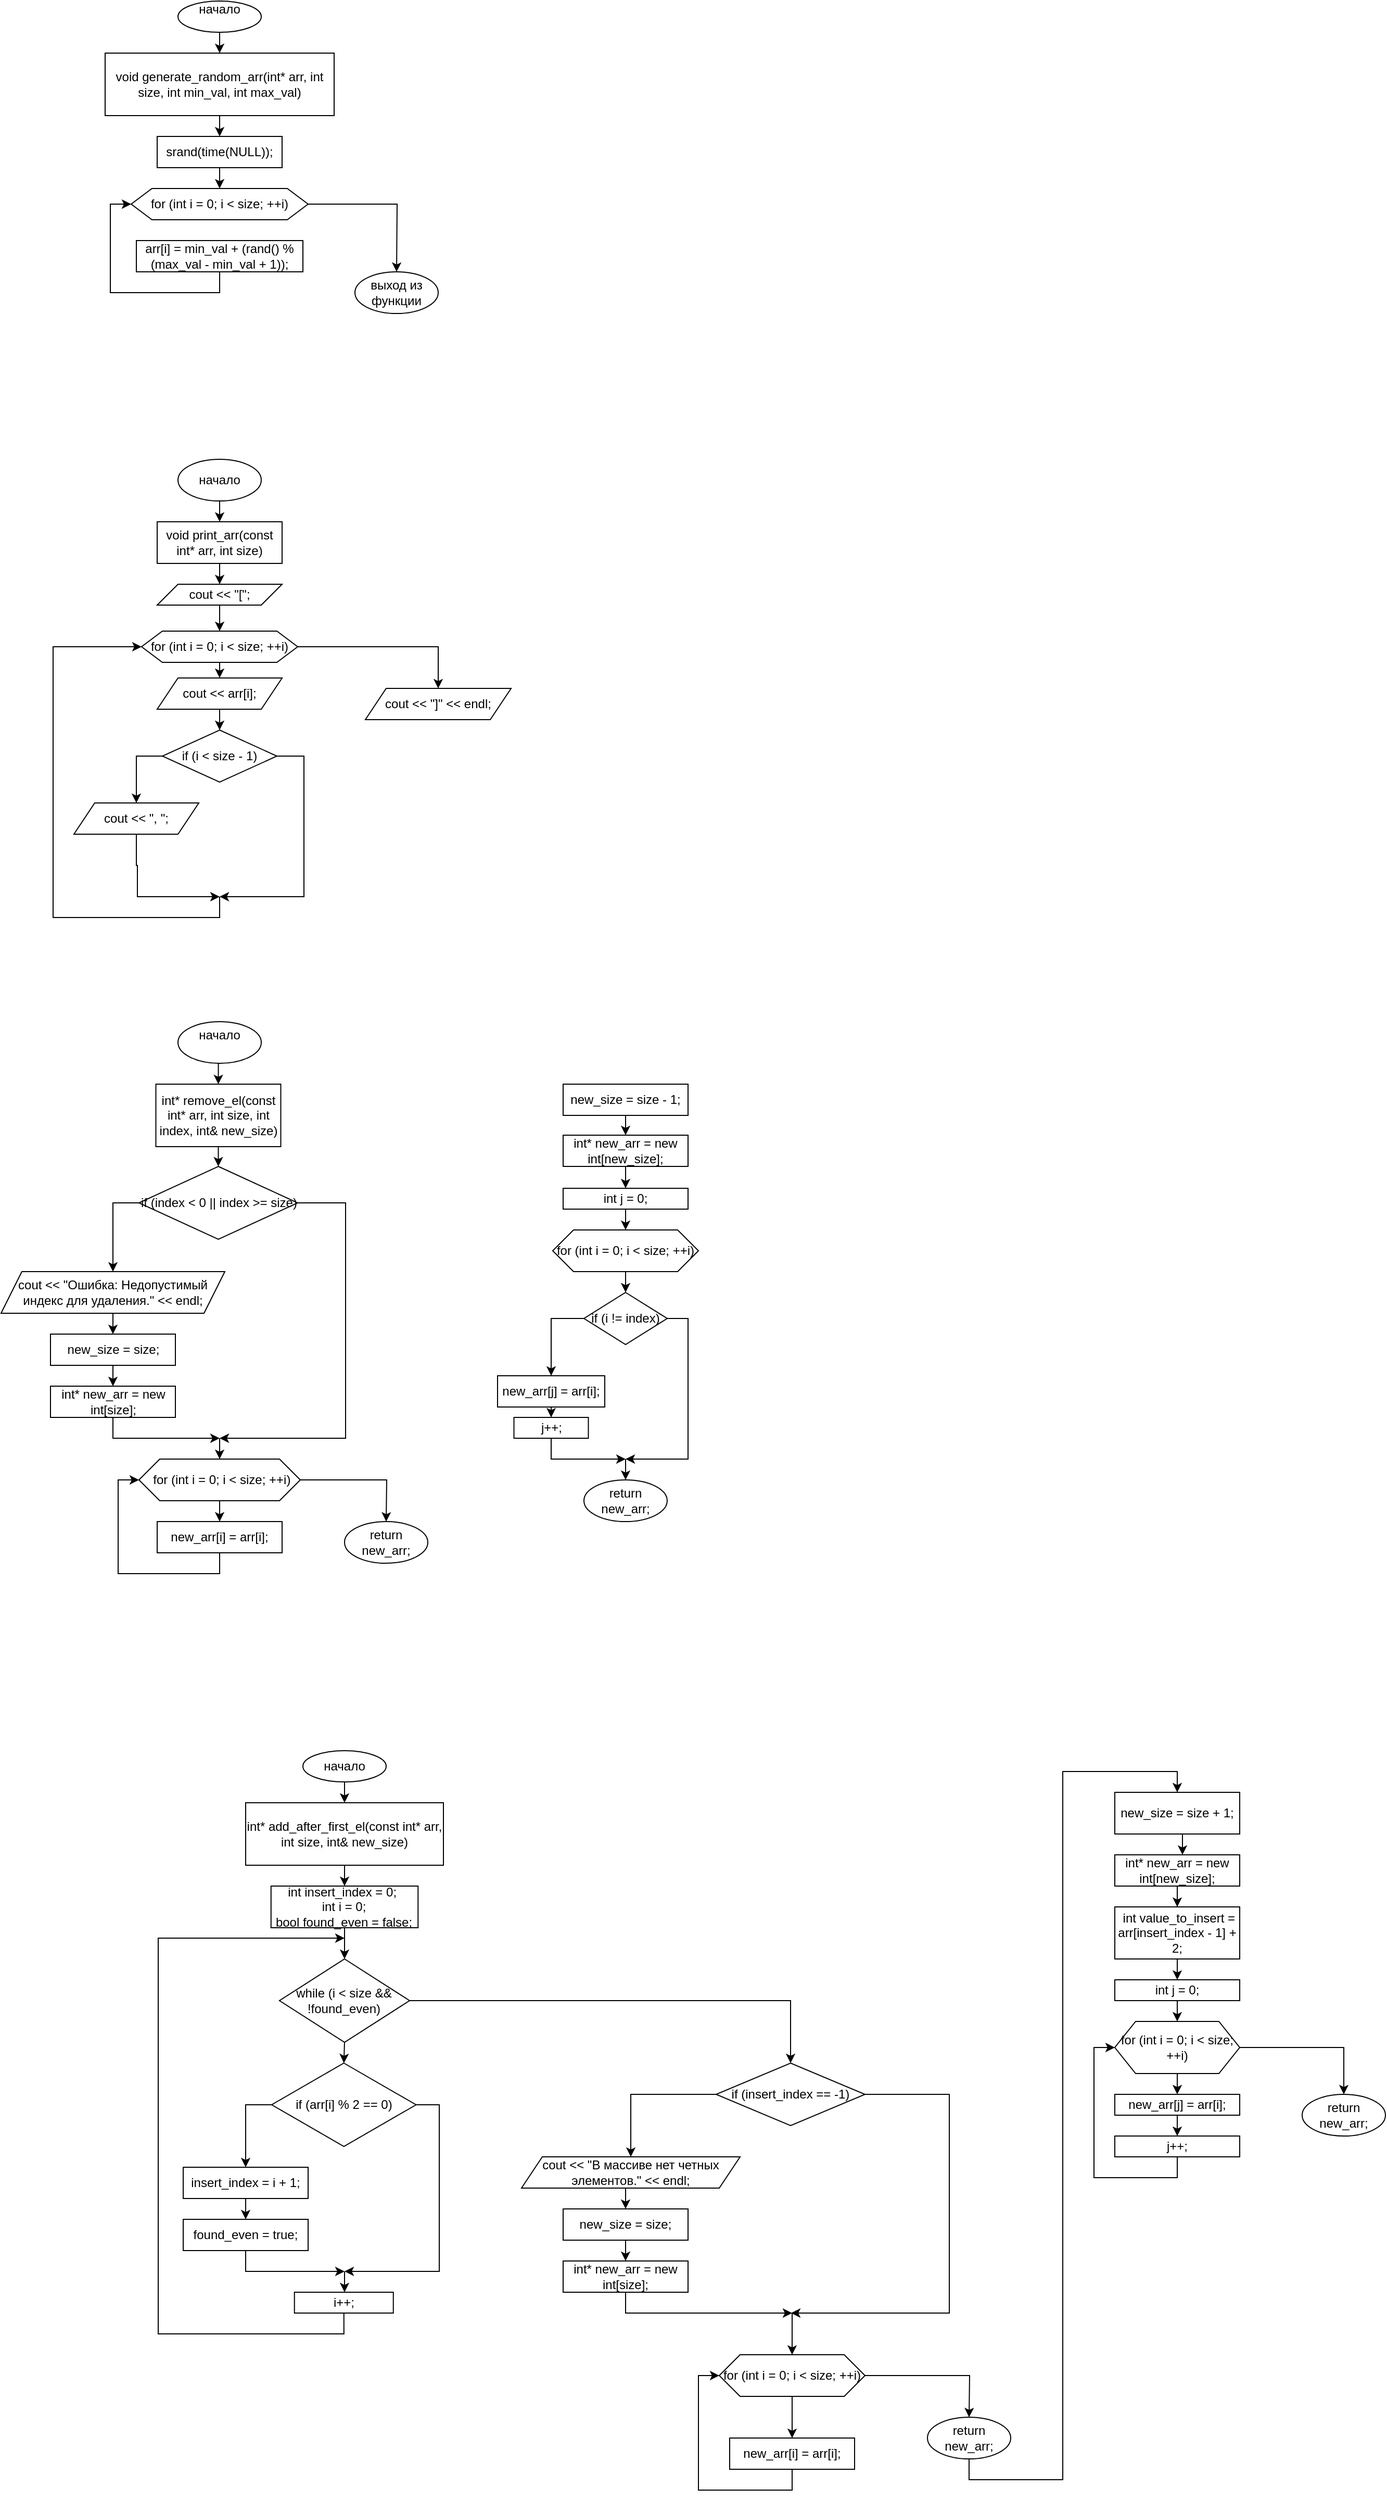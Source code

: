 <mxfile version="25.0.2">
  <diagram name="Страница — 1" id="R1hhNwKw_SvZyUUrd6te">
    <mxGraphModel dx="1235" dy="2022" grid="1" gridSize="10" guides="1" tooltips="1" connect="1" arrows="1" fold="1" page="1" pageScale="1" pageWidth="827" pageHeight="1169" math="0" shadow="0">
      <root>
        <mxCell id="0" />
        <mxCell id="1" parent="0" />
        <mxCell id="g8U9vXPRJv-WnvcRvG-M-8" style="edgeStyle=orthogonalEdgeStyle;rounded=0;orthogonalLoop=1;jettySize=auto;html=1;exitX=0.5;exitY=1;exitDx=0;exitDy=0;entryX=0.5;entryY=0;entryDx=0;entryDy=0;" edge="1" parent="1" source="g8U9vXPRJv-WnvcRvG-M-1" target="g8U9vXPRJv-WnvcRvG-M-2">
          <mxGeometry relative="1" as="geometry" />
        </mxCell>
        <mxCell id="g8U9vXPRJv-WnvcRvG-M-1" value="void generate_random_arr(int* arr, int size, int min_val, int max_val)" style="whiteSpace=wrap;html=1;" vertex="1" parent="1">
          <mxGeometry x="330" y="30" width="220" height="60" as="geometry" />
        </mxCell>
        <mxCell id="g8U9vXPRJv-WnvcRvG-M-7" style="edgeStyle=orthogonalEdgeStyle;rounded=0;orthogonalLoop=1;jettySize=auto;html=1;exitX=0.5;exitY=1;exitDx=0;exitDy=0;entryX=0.5;entryY=0;entryDx=0;entryDy=0;" edge="1" parent="1" source="g8U9vXPRJv-WnvcRvG-M-2" target="g8U9vXPRJv-WnvcRvG-M-3">
          <mxGeometry relative="1" as="geometry" />
        </mxCell>
        <mxCell id="g8U9vXPRJv-WnvcRvG-M-2" value="srand(time(NULL));" style="whiteSpace=wrap;html=1;" vertex="1" parent="1">
          <mxGeometry x="380" y="110" width="120" height="30" as="geometry" />
        </mxCell>
        <mxCell id="g8U9vXPRJv-WnvcRvG-M-9" style="edgeStyle=orthogonalEdgeStyle;rounded=0;orthogonalLoop=1;jettySize=auto;html=1;exitX=1;exitY=0.5;exitDx=0;exitDy=0;" edge="1" parent="1" source="g8U9vXPRJv-WnvcRvG-M-3">
          <mxGeometry relative="1" as="geometry">
            <mxPoint x="610" y="240" as="targetPoint" />
          </mxGeometry>
        </mxCell>
        <mxCell id="g8U9vXPRJv-WnvcRvG-M-3" value="for (int i = 0; i &amp;lt; size; ++i)" style="shape=hexagon;perimeter=hexagonPerimeter2;whiteSpace=wrap;html=1;fixedSize=1;" vertex="1" parent="1">
          <mxGeometry x="355" y="160" width="170" height="30" as="geometry" />
        </mxCell>
        <mxCell id="g8U9vXPRJv-WnvcRvG-M-6" style="edgeStyle=orthogonalEdgeStyle;rounded=0;orthogonalLoop=1;jettySize=auto;html=1;exitX=0.5;exitY=1;exitDx=0;exitDy=0;entryX=0;entryY=0.5;entryDx=0;entryDy=0;" edge="1" parent="1" source="g8U9vXPRJv-WnvcRvG-M-5" target="g8U9vXPRJv-WnvcRvG-M-3">
          <mxGeometry relative="1" as="geometry" />
        </mxCell>
        <mxCell id="g8U9vXPRJv-WnvcRvG-M-5" value="arr[i] = min_val + (rand() % (max_val - min_val + 1));" style="whiteSpace=wrap;html=1;" vertex="1" parent="1">
          <mxGeometry x="360" y="210" width="160" height="30" as="geometry" />
        </mxCell>
        <mxCell id="g8U9vXPRJv-WnvcRvG-M-10" value="выход из функции" style="ellipse;whiteSpace=wrap;html=1;" vertex="1" parent="1">
          <mxGeometry x="570" y="240" width="80" height="40" as="geometry" />
        </mxCell>
        <mxCell id="g8U9vXPRJv-WnvcRvG-M-12" style="edgeStyle=orthogonalEdgeStyle;rounded=0;orthogonalLoop=1;jettySize=auto;html=1;exitX=0.5;exitY=1;exitDx=0;exitDy=0;entryX=0.5;entryY=0;entryDx=0;entryDy=0;" edge="1" parent="1" source="g8U9vXPRJv-WnvcRvG-M-11" target="g8U9vXPRJv-WnvcRvG-M-1">
          <mxGeometry relative="1" as="geometry" />
        </mxCell>
        <mxCell id="g8U9vXPRJv-WnvcRvG-M-11" value="начало&lt;div&gt;&lt;br&gt;&lt;/div&gt;" style="ellipse;whiteSpace=wrap;html=1;" vertex="1" parent="1">
          <mxGeometry x="400" y="-20" width="80" height="30" as="geometry" />
        </mxCell>
        <mxCell id="g8U9vXPRJv-WnvcRvG-M-28" style="edgeStyle=orthogonalEdgeStyle;rounded=0;orthogonalLoop=1;jettySize=auto;html=1;exitX=0.5;exitY=1;exitDx=0;exitDy=0;entryX=0.5;entryY=0;entryDx=0;entryDy=0;" edge="1" parent="1" source="g8U9vXPRJv-WnvcRvG-M-13" target="g8U9vXPRJv-WnvcRvG-M-14">
          <mxGeometry relative="1" as="geometry" />
        </mxCell>
        <mxCell id="g8U9vXPRJv-WnvcRvG-M-13" value="начало" style="ellipse;whiteSpace=wrap;html=1;" vertex="1" parent="1">
          <mxGeometry x="400" y="420" width="80" height="40" as="geometry" />
        </mxCell>
        <mxCell id="g8U9vXPRJv-WnvcRvG-M-27" style="edgeStyle=orthogonalEdgeStyle;rounded=0;orthogonalLoop=1;jettySize=auto;html=1;exitX=0.5;exitY=1;exitDx=0;exitDy=0;entryX=0.5;entryY=0;entryDx=0;entryDy=0;" edge="1" parent="1" source="g8U9vXPRJv-WnvcRvG-M-14" target="g8U9vXPRJv-WnvcRvG-M-15">
          <mxGeometry relative="1" as="geometry" />
        </mxCell>
        <mxCell id="g8U9vXPRJv-WnvcRvG-M-14" value="void print_arr(const int* arr, int size)" style="whiteSpace=wrap;html=1;" vertex="1" parent="1">
          <mxGeometry x="380" y="480" width="120" height="40" as="geometry" />
        </mxCell>
        <mxCell id="g8U9vXPRJv-WnvcRvG-M-26" style="edgeStyle=orthogonalEdgeStyle;rounded=0;orthogonalLoop=1;jettySize=auto;html=1;exitX=0.5;exitY=1;exitDx=0;exitDy=0;entryX=0.5;entryY=0;entryDx=0;entryDy=0;" edge="1" parent="1" source="g8U9vXPRJv-WnvcRvG-M-15" target="g8U9vXPRJv-WnvcRvG-M-16">
          <mxGeometry relative="1" as="geometry" />
        </mxCell>
        <mxCell id="g8U9vXPRJv-WnvcRvG-M-15" value="cout &amp;lt;&amp;lt; &quot;[&quot;;" style="shape=parallelogram;perimeter=parallelogramPerimeter;whiteSpace=wrap;html=1;fixedSize=1;" vertex="1" parent="1">
          <mxGeometry x="380" y="540" width="120" height="20" as="geometry" />
        </mxCell>
        <mxCell id="g8U9vXPRJv-WnvcRvG-M-24" style="edgeStyle=orthogonalEdgeStyle;rounded=0;orthogonalLoop=1;jettySize=auto;html=1;exitX=0.5;exitY=1;exitDx=0;exitDy=0;entryX=0.5;entryY=0;entryDx=0;entryDy=0;" edge="1" parent="1" source="g8U9vXPRJv-WnvcRvG-M-16" target="g8U9vXPRJv-WnvcRvG-M-17">
          <mxGeometry relative="1" as="geometry" />
        </mxCell>
        <mxCell id="g8U9vXPRJv-WnvcRvG-M-30" style="edgeStyle=orthogonalEdgeStyle;rounded=0;orthogonalLoop=1;jettySize=auto;html=1;exitX=1;exitY=0.5;exitDx=0;exitDy=0;entryX=0.5;entryY=0;entryDx=0;entryDy=0;" edge="1" parent="1" source="g8U9vXPRJv-WnvcRvG-M-16" target="g8U9vXPRJv-WnvcRvG-M-29">
          <mxGeometry relative="1" as="geometry" />
        </mxCell>
        <mxCell id="g8U9vXPRJv-WnvcRvG-M-16" value="for (int i = 0; i &amp;lt; size; ++i)" style="shape=hexagon;perimeter=hexagonPerimeter2;whiteSpace=wrap;html=1;fixedSize=1;" vertex="1" parent="1">
          <mxGeometry x="365" y="585" width="150" height="30" as="geometry" />
        </mxCell>
        <mxCell id="g8U9vXPRJv-WnvcRvG-M-23" style="edgeStyle=orthogonalEdgeStyle;rounded=0;orthogonalLoop=1;jettySize=auto;html=1;exitX=0.5;exitY=1;exitDx=0;exitDy=0;entryX=0.5;entryY=0;entryDx=0;entryDy=0;" edge="1" parent="1" source="g8U9vXPRJv-WnvcRvG-M-17" target="g8U9vXPRJv-WnvcRvG-M-18">
          <mxGeometry relative="1" as="geometry" />
        </mxCell>
        <mxCell id="g8U9vXPRJv-WnvcRvG-M-17" value="cout &amp;lt;&amp;lt; arr[i];" style="shape=parallelogram;perimeter=parallelogramPerimeter;whiteSpace=wrap;html=1;fixedSize=1;" vertex="1" parent="1">
          <mxGeometry x="380" y="630" width="120" height="30" as="geometry" />
        </mxCell>
        <mxCell id="g8U9vXPRJv-WnvcRvG-M-20" style="edgeStyle=orthogonalEdgeStyle;rounded=0;orthogonalLoop=1;jettySize=auto;html=1;exitX=0;exitY=0.5;exitDx=0;exitDy=0;entryX=0.5;entryY=0;entryDx=0;entryDy=0;" edge="1" parent="1" source="g8U9vXPRJv-WnvcRvG-M-18" target="g8U9vXPRJv-WnvcRvG-M-19">
          <mxGeometry relative="1" as="geometry" />
        </mxCell>
        <mxCell id="g8U9vXPRJv-WnvcRvG-M-21" style="edgeStyle=orthogonalEdgeStyle;rounded=0;orthogonalLoop=1;jettySize=auto;html=1;exitX=1;exitY=0.5;exitDx=0;exitDy=0;" edge="1" parent="1" source="g8U9vXPRJv-WnvcRvG-M-18">
          <mxGeometry relative="1" as="geometry">
            <mxPoint x="440" y="840" as="targetPoint" />
            <Array as="points">
              <mxPoint x="521" y="705" />
              <mxPoint x="521" y="840" />
            </Array>
          </mxGeometry>
        </mxCell>
        <mxCell id="g8U9vXPRJv-WnvcRvG-M-18" value="if (i &amp;lt; size - 1)" style="rhombus;whiteSpace=wrap;html=1;" vertex="1" parent="1">
          <mxGeometry x="385" y="680" width="110" height="50" as="geometry" />
        </mxCell>
        <mxCell id="g8U9vXPRJv-WnvcRvG-M-22" style="edgeStyle=orthogonalEdgeStyle;rounded=0;orthogonalLoop=1;jettySize=auto;html=1;exitX=0.5;exitY=1;exitDx=0;exitDy=0;" edge="1" parent="1" source="g8U9vXPRJv-WnvcRvG-M-19">
          <mxGeometry relative="1" as="geometry">
            <mxPoint x="440" y="840" as="targetPoint" />
            <Array as="points">
              <mxPoint x="360" y="810" />
              <mxPoint x="361" y="810" />
              <mxPoint x="361" y="840" />
            </Array>
          </mxGeometry>
        </mxCell>
        <mxCell id="g8U9vXPRJv-WnvcRvG-M-19" value="cout &amp;lt;&amp;lt; &quot;, &quot;;" style="shape=parallelogram;perimeter=parallelogramPerimeter;whiteSpace=wrap;html=1;fixedSize=1;" vertex="1" parent="1">
          <mxGeometry x="300" y="750" width="120" height="30" as="geometry" />
        </mxCell>
        <mxCell id="g8U9vXPRJv-WnvcRvG-M-25" value="" style="endArrow=classic;html=1;rounded=0;entryX=0;entryY=0.5;entryDx=0;entryDy=0;" edge="1" parent="1" target="g8U9vXPRJv-WnvcRvG-M-16">
          <mxGeometry width="50" height="50" relative="1" as="geometry">
            <mxPoint x="440" y="840" as="sourcePoint" />
            <mxPoint x="480" y="670" as="targetPoint" />
            <Array as="points">
              <mxPoint x="440" y="860" />
              <mxPoint x="280" y="860" />
              <mxPoint x="280" y="600" />
            </Array>
          </mxGeometry>
        </mxCell>
        <mxCell id="g8U9vXPRJv-WnvcRvG-M-29" value="cout &amp;lt;&amp;lt; &quot;]&quot; &amp;lt;&amp;lt; endl;" style="shape=parallelogram;perimeter=parallelogramPerimeter;whiteSpace=wrap;html=1;fixedSize=1;" vertex="1" parent="1">
          <mxGeometry x="580" y="640" width="140" height="30" as="geometry" />
        </mxCell>
        <mxCell id="g8U9vXPRJv-WnvcRvG-M-35" style="edgeStyle=orthogonalEdgeStyle;rounded=0;orthogonalLoop=1;jettySize=auto;html=1;exitX=0.5;exitY=1;exitDx=0;exitDy=0;entryX=0.5;entryY=0;entryDx=0;entryDy=0;" edge="1" parent="1" source="g8U9vXPRJv-WnvcRvG-M-31" target="g8U9vXPRJv-WnvcRvG-M-34">
          <mxGeometry relative="1" as="geometry" />
        </mxCell>
        <mxCell id="g8U9vXPRJv-WnvcRvG-M-31" value="начало&lt;div&gt;&lt;br&gt;&lt;/div&gt;" style="ellipse;whiteSpace=wrap;html=1;" vertex="1" parent="1">
          <mxGeometry x="400" y="960" width="80" height="40" as="geometry" />
        </mxCell>
        <mxCell id="g8U9vXPRJv-WnvcRvG-M-41" style="edgeStyle=orthogonalEdgeStyle;rounded=0;orthogonalLoop=1;jettySize=auto;html=1;exitX=0;exitY=0.5;exitDx=0;exitDy=0;entryX=0.5;entryY=0;entryDx=0;entryDy=0;" edge="1" parent="1" source="g8U9vXPRJv-WnvcRvG-M-32" target="g8U9vXPRJv-WnvcRvG-M-38">
          <mxGeometry relative="1" as="geometry" />
        </mxCell>
        <mxCell id="g8U9vXPRJv-WnvcRvG-M-44" style="edgeStyle=orthogonalEdgeStyle;rounded=0;orthogonalLoop=1;jettySize=auto;html=1;exitX=1;exitY=0.5;exitDx=0;exitDy=0;" edge="1" parent="1" source="g8U9vXPRJv-WnvcRvG-M-32">
          <mxGeometry relative="1" as="geometry">
            <mxPoint x="440" y="1360" as="targetPoint" />
            <Array as="points">
              <mxPoint x="561" y="1134" />
              <mxPoint x="561" y="1360" />
            </Array>
          </mxGeometry>
        </mxCell>
        <mxCell id="g8U9vXPRJv-WnvcRvG-M-32" value="if (index &amp;lt; 0 || index &amp;gt;= size)" style="rhombus;whiteSpace=wrap;html=1;" vertex="1" parent="1">
          <mxGeometry x="362.5" y="1099" width="152.5" height="70" as="geometry" />
        </mxCell>
        <mxCell id="g8U9vXPRJv-WnvcRvG-M-36" style="edgeStyle=orthogonalEdgeStyle;rounded=0;orthogonalLoop=1;jettySize=auto;html=1;exitX=0.5;exitY=1;exitDx=0;exitDy=0;entryX=0.5;entryY=0;entryDx=0;entryDy=0;" edge="1" parent="1" source="g8U9vXPRJv-WnvcRvG-M-34" target="g8U9vXPRJv-WnvcRvG-M-32">
          <mxGeometry relative="1" as="geometry" />
        </mxCell>
        <mxCell id="g8U9vXPRJv-WnvcRvG-M-34" value="int* remove_el(const int* arr, int size, int index, int&amp;amp; new_size)" style="whiteSpace=wrap;html=1;" vertex="1" parent="1">
          <mxGeometry x="378.75" y="1020" width="120" height="60" as="geometry" />
        </mxCell>
        <mxCell id="g8U9vXPRJv-WnvcRvG-M-42" style="edgeStyle=orthogonalEdgeStyle;rounded=0;orthogonalLoop=1;jettySize=auto;html=1;exitX=0.5;exitY=1;exitDx=0;exitDy=0;entryX=0.5;entryY=0;entryDx=0;entryDy=0;" edge="1" parent="1" source="g8U9vXPRJv-WnvcRvG-M-38" target="g8U9vXPRJv-WnvcRvG-M-39">
          <mxGeometry relative="1" as="geometry" />
        </mxCell>
        <mxCell id="g8U9vXPRJv-WnvcRvG-M-38" value="cout &amp;lt;&amp;lt; &quot;Ошибка: Недопустимый индекс для удаления.&quot; &amp;lt;&amp;lt; endl;" style="shape=parallelogram;perimeter=parallelogramPerimeter;whiteSpace=wrap;html=1;fixedSize=1;" vertex="1" parent="1">
          <mxGeometry x="230" y="1200" width="215" height="40" as="geometry" />
        </mxCell>
        <mxCell id="g8U9vXPRJv-WnvcRvG-M-43" style="edgeStyle=orthogonalEdgeStyle;rounded=0;orthogonalLoop=1;jettySize=auto;html=1;exitX=0.5;exitY=1;exitDx=0;exitDy=0;entryX=0.5;entryY=0;entryDx=0;entryDy=0;" edge="1" parent="1" source="g8U9vXPRJv-WnvcRvG-M-39" target="g8U9vXPRJv-WnvcRvG-M-40">
          <mxGeometry relative="1" as="geometry" />
        </mxCell>
        <mxCell id="g8U9vXPRJv-WnvcRvG-M-39" value="new_size = size;" style="whiteSpace=wrap;html=1;" vertex="1" parent="1">
          <mxGeometry x="277.5" y="1260" width="120" height="30" as="geometry" />
        </mxCell>
        <mxCell id="g8U9vXPRJv-WnvcRvG-M-45" style="edgeStyle=orthogonalEdgeStyle;rounded=0;orthogonalLoop=1;jettySize=auto;html=1;exitX=0.5;exitY=1;exitDx=0;exitDy=0;" edge="1" parent="1" source="g8U9vXPRJv-WnvcRvG-M-40">
          <mxGeometry relative="1" as="geometry">
            <mxPoint x="440" y="1360" as="targetPoint" />
            <Array as="points">
              <mxPoint x="338" y="1360" />
            </Array>
          </mxGeometry>
        </mxCell>
        <mxCell id="g8U9vXPRJv-WnvcRvG-M-40" value="int* new_arr = new int[size];" style="whiteSpace=wrap;html=1;" vertex="1" parent="1">
          <mxGeometry x="277.5" y="1310" width="120" height="30" as="geometry" />
        </mxCell>
        <mxCell id="g8U9vXPRJv-WnvcRvG-M-49" style="edgeStyle=orthogonalEdgeStyle;rounded=0;orthogonalLoop=1;jettySize=auto;html=1;exitX=0.5;exitY=1;exitDx=0;exitDy=0;entryX=0.5;entryY=0;entryDx=0;entryDy=0;" edge="1" parent="1" source="g8U9vXPRJv-WnvcRvG-M-46" target="g8U9vXPRJv-WnvcRvG-M-48">
          <mxGeometry relative="1" as="geometry" />
        </mxCell>
        <mxCell id="g8U9vXPRJv-WnvcRvG-M-51" style="edgeStyle=orthogonalEdgeStyle;rounded=0;orthogonalLoop=1;jettySize=auto;html=1;exitX=1;exitY=0.5;exitDx=0;exitDy=0;" edge="1" parent="1" source="g8U9vXPRJv-WnvcRvG-M-46">
          <mxGeometry relative="1" as="geometry">
            <mxPoint x="600" y="1440" as="targetPoint" />
          </mxGeometry>
        </mxCell>
        <mxCell id="g8U9vXPRJv-WnvcRvG-M-46" value="&amp;nbsp;for (int i = 0; i &amp;lt; size; ++i)" style="shape=hexagon;perimeter=hexagonPerimeter2;whiteSpace=wrap;html=1;fixedSize=1;" vertex="1" parent="1">
          <mxGeometry x="362.5" y="1380" width="155" height="40" as="geometry" />
        </mxCell>
        <mxCell id="g8U9vXPRJv-WnvcRvG-M-47" value="" style="endArrow=classic;html=1;rounded=0;entryX=0.5;entryY=0;entryDx=0;entryDy=0;" edge="1" parent="1" target="g8U9vXPRJv-WnvcRvG-M-46">
          <mxGeometry width="50" height="50" relative="1" as="geometry">
            <mxPoint x="440" y="1360" as="sourcePoint" />
            <mxPoint x="480" y="1330" as="targetPoint" />
          </mxGeometry>
        </mxCell>
        <mxCell id="g8U9vXPRJv-WnvcRvG-M-50" style="edgeStyle=orthogonalEdgeStyle;rounded=0;orthogonalLoop=1;jettySize=auto;html=1;exitX=0.5;exitY=1;exitDx=0;exitDy=0;entryX=0;entryY=0.5;entryDx=0;entryDy=0;" edge="1" parent="1" source="g8U9vXPRJv-WnvcRvG-M-48" target="g8U9vXPRJv-WnvcRvG-M-46">
          <mxGeometry relative="1" as="geometry" />
        </mxCell>
        <mxCell id="g8U9vXPRJv-WnvcRvG-M-48" value="new_arr[i] = arr[i];" style="whiteSpace=wrap;html=1;" vertex="1" parent="1">
          <mxGeometry x="380" y="1440" width="120" height="30" as="geometry" />
        </mxCell>
        <mxCell id="g8U9vXPRJv-WnvcRvG-M-53" value="return new_arr;" style="ellipse;whiteSpace=wrap;html=1;" vertex="1" parent="1">
          <mxGeometry x="560" y="1440" width="80" height="40" as="geometry" />
        </mxCell>
        <mxCell id="g8U9vXPRJv-WnvcRvG-M-56" style="edgeStyle=orthogonalEdgeStyle;rounded=0;orthogonalLoop=1;jettySize=auto;html=1;exitX=0.5;exitY=1;exitDx=0;exitDy=0;entryX=0.5;entryY=0;entryDx=0;entryDy=0;" edge="1" parent="1" source="g8U9vXPRJv-WnvcRvG-M-54" target="g8U9vXPRJv-WnvcRvG-M-55">
          <mxGeometry relative="1" as="geometry" />
        </mxCell>
        <mxCell id="g8U9vXPRJv-WnvcRvG-M-54" value="new_size = size - 1;" style="whiteSpace=wrap;html=1;" vertex="1" parent="1">
          <mxGeometry x="770" y="1020" width="120" height="30" as="geometry" />
        </mxCell>
        <mxCell id="g8U9vXPRJv-WnvcRvG-M-59" style="edgeStyle=orthogonalEdgeStyle;rounded=0;orthogonalLoop=1;jettySize=auto;html=1;exitX=0.5;exitY=1;exitDx=0;exitDy=0;entryX=0.5;entryY=0;entryDx=0;entryDy=0;" edge="1" parent="1" source="g8U9vXPRJv-WnvcRvG-M-55" target="g8U9vXPRJv-WnvcRvG-M-57">
          <mxGeometry relative="1" as="geometry" />
        </mxCell>
        <mxCell id="g8U9vXPRJv-WnvcRvG-M-55" value="int* new_arr = new int[new_size];" style="whiteSpace=wrap;html=1;" vertex="1" parent="1">
          <mxGeometry x="770" y="1069" width="120" height="30" as="geometry" />
        </mxCell>
        <mxCell id="g8U9vXPRJv-WnvcRvG-M-60" style="edgeStyle=orthogonalEdgeStyle;rounded=0;orthogonalLoop=1;jettySize=auto;html=1;exitX=0.5;exitY=1;exitDx=0;exitDy=0;entryX=0.5;entryY=0;entryDx=0;entryDy=0;" edge="1" parent="1" source="g8U9vXPRJv-WnvcRvG-M-57" target="g8U9vXPRJv-WnvcRvG-M-58">
          <mxGeometry relative="1" as="geometry" />
        </mxCell>
        <mxCell id="g8U9vXPRJv-WnvcRvG-M-57" value="int j = 0;" style="whiteSpace=wrap;html=1;" vertex="1" parent="1">
          <mxGeometry x="770" y="1120" width="120" height="20" as="geometry" />
        </mxCell>
        <mxCell id="g8U9vXPRJv-WnvcRvG-M-62" style="edgeStyle=orthogonalEdgeStyle;rounded=0;orthogonalLoop=1;jettySize=auto;html=1;exitX=0.5;exitY=1;exitDx=0;exitDy=0;entryX=0.5;entryY=0;entryDx=0;entryDy=0;" edge="1" parent="1" source="g8U9vXPRJv-WnvcRvG-M-58" target="g8U9vXPRJv-WnvcRvG-M-61">
          <mxGeometry relative="1" as="geometry" />
        </mxCell>
        <mxCell id="g8U9vXPRJv-WnvcRvG-M-58" value="for (int i = 0; i &amp;lt; size; ++i)" style="shape=hexagon;perimeter=hexagonPerimeter2;whiteSpace=wrap;html=1;fixedSize=1;" vertex="1" parent="1">
          <mxGeometry x="760" y="1160" width="140" height="40" as="geometry" />
        </mxCell>
        <mxCell id="g8U9vXPRJv-WnvcRvG-M-64" style="edgeStyle=orthogonalEdgeStyle;rounded=0;orthogonalLoop=1;jettySize=auto;html=1;exitX=0;exitY=0.5;exitDx=0;exitDy=0;entryX=0.5;entryY=0;entryDx=0;entryDy=0;" edge="1" parent="1" source="g8U9vXPRJv-WnvcRvG-M-61" target="g8U9vXPRJv-WnvcRvG-M-63">
          <mxGeometry relative="1" as="geometry" />
        </mxCell>
        <mxCell id="g8U9vXPRJv-WnvcRvG-M-67" style="edgeStyle=orthogonalEdgeStyle;rounded=0;orthogonalLoop=1;jettySize=auto;html=1;exitX=1;exitY=0.5;exitDx=0;exitDy=0;" edge="1" parent="1" source="g8U9vXPRJv-WnvcRvG-M-61">
          <mxGeometry relative="1" as="geometry">
            <mxPoint x="830" y="1380" as="targetPoint" />
            <Array as="points">
              <mxPoint x="890" y="1245" />
              <mxPoint x="890" y="1380" />
            </Array>
          </mxGeometry>
        </mxCell>
        <mxCell id="g8U9vXPRJv-WnvcRvG-M-61" value="if (i != index)" style="rhombus;whiteSpace=wrap;html=1;" vertex="1" parent="1">
          <mxGeometry x="790" y="1220" width="80" height="50" as="geometry" />
        </mxCell>
        <mxCell id="g8U9vXPRJv-WnvcRvG-M-66" style="edgeStyle=orthogonalEdgeStyle;rounded=0;orthogonalLoop=1;jettySize=auto;html=1;exitX=0.5;exitY=1;exitDx=0;exitDy=0;entryX=0.5;entryY=0;entryDx=0;entryDy=0;" edge="1" parent="1" source="g8U9vXPRJv-WnvcRvG-M-63" target="g8U9vXPRJv-WnvcRvG-M-65">
          <mxGeometry relative="1" as="geometry" />
        </mxCell>
        <mxCell id="g8U9vXPRJv-WnvcRvG-M-63" value="new_arr[j] = arr[i];" style="whiteSpace=wrap;html=1;" vertex="1" parent="1">
          <mxGeometry x="707" y="1300" width="103" height="30" as="geometry" />
        </mxCell>
        <mxCell id="g8U9vXPRJv-WnvcRvG-M-68" style="edgeStyle=orthogonalEdgeStyle;rounded=0;orthogonalLoop=1;jettySize=auto;html=1;exitX=0.5;exitY=1;exitDx=0;exitDy=0;" edge="1" parent="1" source="g8U9vXPRJv-WnvcRvG-M-65">
          <mxGeometry relative="1" as="geometry">
            <mxPoint x="830" y="1380" as="targetPoint" />
            <Array as="points">
              <mxPoint x="759" y="1380" />
            </Array>
          </mxGeometry>
        </mxCell>
        <mxCell id="g8U9vXPRJv-WnvcRvG-M-65" value="j++;" style="whiteSpace=wrap;html=1;" vertex="1" parent="1">
          <mxGeometry x="722.75" y="1340" width="71.5" height="20" as="geometry" />
        </mxCell>
        <mxCell id="g8U9vXPRJv-WnvcRvG-M-69" value="return new_arr;" style="ellipse;whiteSpace=wrap;html=1;" vertex="1" parent="1">
          <mxGeometry x="790" y="1400" width="80" height="40" as="geometry" />
        </mxCell>
        <mxCell id="g8U9vXPRJv-WnvcRvG-M-70" value="" style="endArrow=classic;html=1;rounded=0;entryX=0.5;entryY=0;entryDx=0;entryDy=0;" edge="1" parent="1" target="g8U9vXPRJv-WnvcRvG-M-69">
          <mxGeometry width="50" height="50" relative="1" as="geometry">
            <mxPoint x="830" y="1380" as="sourcePoint" />
            <mxPoint x="610" y="1440" as="targetPoint" />
          </mxGeometry>
        </mxCell>
        <mxCell id="g8U9vXPRJv-WnvcRvG-M-73" style="edgeStyle=orthogonalEdgeStyle;rounded=0;orthogonalLoop=1;jettySize=auto;html=1;exitX=0.5;exitY=1;exitDx=0;exitDy=0;entryX=0.5;entryY=0;entryDx=0;entryDy=0;" edge="1" parent="1" source="g8U9vXPRJv-WnvcRvG-M-71" target="g8U9vXPRJv-WnvcRvG-M-72">
          <mxGeometry relative="1" as="geometry" />
        </mxCell>
        <mxCell id="g8U9vXPRJv-WnvcRvG-M-71" value="начало" style="ellipse;whiteSpace=wrap;html=1;" vertex="1" parent="1">
          <mxGeometry x="520" y="1660" width="80" height="30" as="geometry" />
        </mxCell>
        <mxCell id="g8U9vXPRJv-WnvcRvG-M-75" style="edgeStyle=orthogonalEdgeStyle;rounded=0;orthogonalLoop=1;jettySize=auto;html=1;exitX=0.5;exitY=1;exitDx=0;exitDy=0;entryX=0.5;entryY=0;entryDx=0;entryDy=0;" edge="1" parent="1" source="g8U9vXPRJv-WnvcRvG-M-72" target="g8U9vXPRJv-WnvcRvG-M-74">
          <mxGeometry relative="1" as="geometry" />
        </mxCell>
        <mxCell id="g8U9vXPRJv-WnvcRvG-M-72" value="int* add_after_first_el(const int* arr, int size, int&amp;amp; new_size)" style="whiteSpace=wrap;html=1;" vertex="1" parent="1">
          <mxGeometry x="465" y="1710" width="190" height="60" as="geometry" />
        </mxCell>
        <mxCell id="g8U9vXPRJv-WnvcRvG-M-82" style="edgeStyle=orthogonalEdgeStyle;rounded=0;orthogonalLoop=1;jettySize=auto;html=1;exitX=0.5;exitY=1;exitDx=0;exitDy=0;entryX=0.5;entryY=0;entryDx=0;entryDy=0;" edge="1" parent="1" source="g8U9vXPRJv-WnvcRvG-M-74" target="g8U9vXPRJv-WnvcRvG-M-76">
          <mxGeometry relative="1" as="geometry" />
        </mxCell>
        <mxCell id="g8U9vXPRJv-WnvcRvG-M-74" value="&lt;div&gt;int insert_index = 0;&amp;nbsp;&lt;/div&gt;&lt;div&gt;int i = 0;&lt;/div&gt;&lt;div&gt;bool found_even = false;&lt;/div&gt;" style="whiteSpace=wrap;html=1;" vertex="1" parent="1">
          <mxGeometry x="489.38" y="1790" width="141.25" height="40" as="geometry" />
        </mxCell>
        <mxCell id="g8U9vXPRJv-WnvcRvG-M-85" style="edgeStyle=orthogonalEdgeStyle;rounded=0;orthogonalLoop=1;jettySize=auto;html=1;exitX=0.5;exitY=1;exitDx=0;exitDy=0;entryX=0.5;entryY=0;entryDx=0;entryDy=0;" edge="1" parent="1" source="g8U9vXPRJv-WnvcRvG-M-76" target="g8U9vXPRJv-WnvcRvG-M-84">
          <mxGeometry relative="1" as="geometry" />
        </mxCell>
        <mxCell id="g8U9vXPRJv-WnvcRvG-M-99" style="edgeStyle=orthogonalEdgeStyle;rounded=0;orthogonalLoop=1;jettySize=auto;html=1;exitX=1;exitY=0.5;exitDx=0;exitDy=0;entryX=0.5;entryY=0;entryDx=0;entryDy=0;" edge="1" parent="1" source="g8U9vXPRJv-WnvcRvG-M-76" target="g8U9vXPRJv-WnvcRvG-M-98">
          <mxGeometry relative="1" as="geometry" />
        </mxCell>
        <mxCell id="g8U9vXPRJv-WnvcRvG-M-76" value="while (i &amp;lt; size &amp;amp;&amp;amp; !found_even)" style="rhombus;whiteSpace=wrap;html=1;" vertex="1" parent="1">
          <mxGeometry x="497.49" y="1860" width="125.01" height="80" as="geometry" />
        </mxCell>
        <mxCell id="g8U9vXPRJv-WnvcRvG-M-89" style="edgeStyle=orthogonalEdgeStyle;rounded=0;orthogonalLoop=1;jettySize=auto;html=1;exitX=0;exitY=0.5;exitDx=0;exitDy=0;entryX=0.5;entryY=0;entryDx=0;entryDy=0;" edge="1" parent="1" source="g8U9vXPRJv-WnvcRvG-M-84" target="g8U9vXPRJv-WnvcRvG-M-86">
          <mxGeometry relative="1" as="geometry" />
        </mxCell>
        <mxCell id="g8U9vXPRJv-WnvcRvG-M-92" style="edgeStyle=orthogonalEdgeStyle;rounded=0;orthogonalLoop=1;jettySize=auto;html=1;exitX=1;exitY=0.5;exitDx=0;exitDy=0;" edge="1" parent="1" source="g8U9vXPRJv-WnvcRvG-M-84">
          <mxGeometry relative="1" as="geometry">
            <mxPoint x="560" y="2160" as="targetPoint" />
            <Array as="points">
              <mxPoint x="651" y="2000" />
              <mxPoint x="651" y="2160" />
            </Array>
          </mxGeometry>
        </mxCell>
        <mxCell id="g8U9vXPRJv-WnvcRvG-M-84" value="if (arr[i] % 2 == 0)" style="rhombus;whiteSpace=wrap;html=1;" vertex="1" parent="1">
          <mxGeometry x="490" y="1960" width="138.74" height="80" as="geometry" />
        </mxCell>
        <mxCell id="g8U9vXPRJv-WnvcRvG-M-91" style="edgeStyle=orthogonalEdgeStyle;rounded=0;orthogonalLoop=1;jettySize=auto;html=1;exitX=0.5;exitY=1;exitDx=0;exitDy=0;entryX=0.5;entryY=0;entryDx=0;entryDy=0;" edge="1" parent="1" source="g8U9vXPRJv-WnvcRvG-M-86" target="g8U9vXPRJv-WnvcRvG-M-90">
          <mxGeometry relative="1" as="geometry" />
        </mxCell>
        <mxCell id="g8U9vXPRJv-WnvcRvG-M-86" value="insert_index = i + 1;" style="whiteSpace=wrap;html=1;" vertex="1" parent="1">
          <mxGeometry x="405" y="2060" width="120" height="30" as="geometry" />
        </mxCell>
        <mxCell id="g8U9vXPRJv-WnvcRvG-M-93" style="edgeStyle=orthogonalEdgeStyle;rounded=0;orthogonalLoop=1;jettySize=auto;html=1;exitX=0.5;exitY=1;exitDx=0;exitDy=0;" edge="1" parent="1" source="g8U9vXPRJv-WnvcRvG-M-90">
          <mxGeometry relative="1" as="geometry">
            <mxPoint x="560" y="2160" as="targetPoint" />
            <Array as="points">
              <mxPoint x="465" y="2160" />
            </Array>
          </mxGeometry>
        </mxCell>
        <mxCell id="g8U9vXPRJv-WnvcRvG-M-90" value="found_even = true;" style="whiteSpace=wrap;html=1;" vertex="1" parent="1">
          <mxGeometry x="405" y="2110" width="120" height="30" as="geometry" />
        </mxCell>
        <mxCell id="g8U9vXPRJv-WnvcRvG-M-94" value="" style="endArrow=classic;html=1;rounded=0;" edge="1" parent="1">
          <mxGeometry width="50" height="50" relative="1" as="geometry">
            <mxPoint x="560" y="2160" as="sourcePoint" />
            <mxPoint x="560" y="2180" as="targetPoint" />
          </mxGeometry>
        </mxCell>
        <mxCell id="g8U9vXPRJv-WnvcRvG-M-96" style="edgeStyle=orthogonalEdgeStyle;rounded=0;orthogonalLoop=1;jettySize=auto;html=1;exitX=0.5;exitY=1;exitDx=0;exitDy=0;" edge="1" parent="1" source="g8U9vXPRJv-WnvcRvG-M-95">
          <mxGeometry relative="1" as="geometry">
            <mxPoint x="560" y="1840" as="targetPoint" />
            <Array as="points">
              <mxPoint x="559" y="2220" />
              <mxPoint x="381" y="2220" />
              <mxPoint x="381" y="1840" />
            </Array>
          </mxGeometry>
        </mxCell>
        <mxCell id="g8U9vXPRJv-WnvcRvG-M-95" value="i++;" style="whiteSpace=wrap;html=1;" vertex="1" parent="1">
          <mxGeometry x="511.87" y="2180" width="95" height="20" as="geometry" />
        </mxCell>
        <mxCell id="g8U9vXPRJv-WnvcRvG-M-105" style="edgeStyle=orthogonalEdgeStyle;rounded=0;orthogonalLoop=1;jettySize=auto;html=1;exitX=0;exitY=0.5;exitDx=0;exitDy=0;" edge="1" parent="1" source="g8U9vXPRJv-WnvcRvG-M-98" target="g8U9vXPRJv-WnvcRvG-M-100">
          <mxGeometry relative="1" as="geometry" />
        </mxCell>
        <mxCell id="g8U9vXPRJv-WnvcRvG-M-111" style="edgeStyle=orthogonalEdgeStyle;rounded=0;orthogonalLoop=1;jettySize=auto;html=1;exitX=1;exitY=0.5;exitDx=0;exitDy=0;" edge="1" parent="1" source="g8U9vXPRJv-WnvcRvG-M-98">
          <mxGeometry relative="1" as="geometry">
            <mxPoint x="989" y="2200" as="targetPoint" />
            <Array as="points">
              <mxPoint x="1141" y="1990" />
              <mxPoint x="1141" y="2200" />
            </Array>
          </mxGeometry>
        </mxCell>
        <mxCell id="g8U9vXPRJv-WnvcRvG-M-98" value="if (insert_index == -1)" style="rhombus;whiteSpace=wrap;html=1;" vertex="1" parent="1">
          <mxGeometry x="917" y="1960" width="143" height="60" as="geometry" />
        </mxCell>
        <mxCell id="g8U9vXPRJv-WnvcRvG-M-104" style="edgeStyle=orthogonalEdgeStyle;rounded=0;orthogonalLoop=1;jettySize=auto;html=1;exitX=0.5;exitY=1;exitDx=0;exitDy=0;entryX=0.5;entryY=0;entryDx=0;entryDy=0;" edge="1" parent="1" source="g8U9vXPRJv-WnvcRvG-M-100" target="g8U9vXPRJv-WnvcRvG-M-101">
          <mxGeometry relative="1" as="geometry" />
        </mxCell>
        <mxCell id="g8U9vXPRJv-WnvcRvG-M-100" value="cout &amp;lt;&amp;lt; &quot;В массиве нет четных элементов.&quot; &amp;lt;&amp;lt; endl;" style="shape=parallelogram;perimeter=parallelogramPerimeter;whiteSpace=wrap;html=1;fixedSize=1;" vertex="1" parent="1">
          <mxGeometry x="730" y="2050" width="210" height="30" as="geometry" />
        </mxCell>
        <mxCell id="g8U9vXPRJv-WnvcRvG-M-103" style="edgeStyle=orthogonalEdgeStyle;rounded=0;orthogonalLoop=1;jettySize=auto;html=1;exitX=0.5;exitY=1;exitDx=0;exitDy=0;entryX=0.5;entryY=0;entryDx=0;entryDy=0;" edge="1" parent="1" source="g8U9vXPRJv-WnvcRvG-M-101" target="g8U9vXPRJv-WnvcRvG-M-102">
          <mxGeometry relative="1" as="geometry" />
        </mxCell>
        <mxCell id="g8U9vXPRJv-WnvcRvG-M-101" value="new_size = size;" style="whiteSpace=wrap;html=1;" vertex="1" parent="1">
          <mxGeometry x="770" y="2100" width="120" height="30" as="geometry" />
        </mxCell>
        <mxCell id="g8U9vXPRJv-WnvcRvG-M-112" style="edgeStyle=orthogonalEdgeStyle;rounded=0;orthogonalLoop=1;jettySize=auto;html=1;exitX=0.5;exitY=1;exitDx=0;exitDy=0;" edge="1" parent="1" source="g8U9vXPRJv-WnvcRvG-M-102">
          <mxGeometry relative="1" as="geometry">
            <mxPoint x="990" y="2200" as="targetPoint" />
            <Array as="points">
              <mxPoint x="830" y="2200" />
            </Array>
          </mxGeometry>
        </mxCell>
        <mxCell id="g8U9vXPRJv-WnvcRvG-M-102" value="int* new_arr = new int[size];" style="whiteSpace=wrap;html=1;" vertex="1" parent="1">
          <mxGeometry x="770" y="2150" width="120" height="30" as="geometry" />
        </mxCell>
        <mxCell id="g8U9vXPRJv-WnvcRvG-M-109" style="edgeStyle=orthogonalEdgeStyle;rounded=0;orthogonalLoop=1;jettySize=auto;html=1;exitX=1;exitY=0.5;exitDx=0;exitDy=0;" edge="1" parent="1" source="g8U9vXPRJv-WnvcRvG-M-106">
          <mxGeometry relative="1" as="geometry">
            <mxPoint x="1160" y="2300.0" as="targetPoint" />
          </mxGeometry>
        </mxCell>
        <mxCell id="g8U9vXPRJv-WnvcRvG-M-114" style="edgeStyle=orthogonalEdgeStyle;rounded=0;orthogonalLoop=1;jettySize=auto;html=1;exitX=0.5;exitY=1;exitDx=0;exitDy=0;entryX=0.5;entryY=0;entryDx=0;entryDy=0;" edge="1" parent="1" source="g8U9vXPRJv-WnvcRvG-M-106" target="g8U9vXPRJv-WnvcRvG-M-107">
          <mxGeometry relative="1" as="geometry" />
        </mxCell>
        <mxCell id="g8U9vXPRJv-WnvcRvG-M-106" value="for (int i = 0; i &amp;lt; size; ++i)" style="shape=hexagon;perimeter=hexagonPerimeter2;whiteSpace=wrap;html=1;fixedSize=1;" vertex="1" parent="1">
          <mxGeometry x="920" y="2240" width="140" height="40" as="geometry" />
        </mxCell>
        <mxCell id="g8U9vXPRJv-WnvcRvG-M-108" style="edgeStyle=orthogonalEdgeStyle;rounded=0;orthogonalLoop=1;jettySize=auto;html=1;exitX=0.5;exitY=1;exitDx=0;exitDy=0;entryX=0;entryY=0.5;entryDx=0;entryDy=0;" edge="1" parent="1" source="g8U9vXPRJv-WnvcRvG-M-107" target="g8U9vXPRJv-WnvcRvG-M-106">
          <mxGeometry relative="1" as="geometry" />
        </mxCell>
        <mxCell id="g8U9vXPRJv-WnvcRvG-M-107" value="new_arr[i] = arr[i];" style="whiteSpace=wrap;html=1;" vertex="1" parent="1">
          <mxGeometry x="930" y="2320" width="120" height="30" as="geometry" />
        </mxCell>
        <mxCell id="g8U9vXPRJv-WnvcRvG-M-133" style="edgeStyle=orthogonalEdgeStyle;rounded=0;orthogonalLoop=1;jettySize=auto;html=1;exitX=0.5;exitY=1;exitDx=0;exitDy=0;entryX=0.5;entryY=0;entryDx=0;entryDy=0;" edge="1" parent="1" source="g8U9vXPRJv-WnvcRvG-M-110" target="g8U9vXPRJv-WnvcRvG-M-115">
          <mxGeometry relative="1" as="geometry" />
        </mxCell>
        <mxCell id="g8U9vXPRJv-WnvcRvG-M-110" value="return new_arr;" style="ellipse;whiteSpace=wrap;html=1;" vertex="1" parent="1">
          <mxGeometry x="1120" y="2300" width="80" height="40" as="geometry" />
        </mxCell>
        <mxCell id="g8U9vXPRJv-WnvcRvG-M-113" value="" style="endArrow=classic;html=1;rounded=0;entryX=0.5;entryY=0;entryDx=0;entryDy=0;" edge="1" parent="1" target="g8U9vXPRJv-WnvcRvG-M-106">
          <mxGeometry width="50" height="50" relative="1" as="geometry">
            <mxPoint x="990" y="2200" as="sourcePoint" />
            <mxPoint x="920" y="2130" as="targetPoint" />
          </mxGeometry>
        </mxCell>
        <mxCell id="g8U9vXPRJv-WnvcRvG-M-130" style="edgeStyle=orthogonalEdgeStyle;rounded=0;orthogonalLoop=1;jettySize=auto;html=1;exitX=0.5;exitY=1;exitDx=0;exitDy=0;entryX=0.5;entryY=0;entryDx=0;entryDy=0;" edge="1" parent="1">
          <mxGeometry relative="1" as="geometry">
            <mxPoint x="1365" y="1740" as="sourcePoint" />
            <mxPoint x="1365" y="1760" as="targetPoint" />
          </mxGeometry>
        </mxCell>
        <mxCell id="g8U9vXPRJv-WnvcRvG-M-115" value="new_size = size + 1;" style="whiteSpace=wrap;html=1;" vertex="1" parent="1">
          <mxGeometry x="1300" y="1700" width="120" height="40" as="geometry" />
        </mxCell>
        <mxCell id="g8U9vXPRJv-WnvcRvG-M-129" style="edgeStyle=orthogonalEdgeStyle;rounded=0;orthogonalLoop=1;jettySize=auto;html=1;exitX=0.5;exitY=1;exitDx=0;exitDy=0;" edge="1" parent="1" source="g8U9vXPRJv-WnvcRvG-M-116" target="g8U9vXPRJv-WnvcRvG-M-117">
          <mxGeometry relative="1" as="geometry" />
        </mxCell>
        <mxCell id="g8U9vXPRJv-WnvcRvG-M-116" value="int* new_arr = new int[new_size];" style="whiteSpace=wrap;html=1;" vertex="1" parent="1">
          <mxGeometry x="1300" y="1760" width="120" height="30" as="geometry" />
        </mxCell>
        <mxCell id="g8U9vXPRJv-WnvcRvG-M-128" style="edgeStyle=orthogonalEdgeStyle;rounded=0;orthogonalLoop=1;jettySize=auto;html=1;exitX=0.5;exitY=1;exitDx=0;exitDy=0;entryX=0.5;entryY=0;entryDx=0;entryDy=0;" edge="1" parent="1" source="g8U9vXPRJv-WnvcRvG-M-117" target="g8U9vXPRJv-WnvcRvG-M-118">
          <mxGeometry relative="1" as="geometry" />
        </mxCell>
        <mxCell id="g8U9vXPRJv-WnvcRvG-M-117" value="&amp;nbsp;int value_to_insert = arr[insert_index - 1] + 2;" style="whiteSpace=wrap;html=1;" vertex="1" parent="1">
          <mxGeometry x="1300" y="1810" width="120" height="50" as="geometry" />
        </mxCell>
        <mxCell id="g8U9vXPRJv-WnvcRvG-M-127" style="edgeStyle=orthogonalEdgeStyle;rounded=0;orthogonalLoop=1;jettySize=auto;html=1;exitX=0.5;exitY=1;exitDx=0;exitDy=0;entryX=0.5;entryY=0;entryDx=0;entryDy=0;" edge="1" parent="1" source="g8U9vXPRJv-WnvcRvG-M-118" target="g8U9vXPRJv-WnvcRvG-M-119">
          <mxGeometry relative="1" as="geometry" />
        </mxCell>
        <mxCell id="g8U9vXPRJv-WnvcRvG-M-118" value="int j = 0;" style="whiteSpace=wrap;html=1;" vertex="1" parent="1">
          <mxGeometry x="1300" y="1880" width="120" height="20" as="geometry" />
        </mxCell>
        <mxCell id="g8U9vXPRJv-WnvcRvG-M-123" style="edgeStyle=orthogonalEdgeStyle;rounded=0;orthogonalLoop=1;jettySize=auto;html=1;exitX=0.5;exitY=1;exitDx=0;exitDy=0;entryX=0.5;entryY=0;entryDx=0;entryDy=0;" edge="1" parent="1" source="g8U9vXPRJv-WnvcRvG-M-119" target="g8U9vXPRJv-WnvcRvG-M-120">
          <mxGeometry relative="1" as="geometry" />
        </mxCell>
        <mxCell id="g8U9vXPRJv-WnvcRvG-M-132" style="edgeStyle=orthogonalEdgeStyle;rounded=0;orthogonalLoop=1;jettySize=auto;html=1;exitX=1;exitY=0.5;exitDx=0;exitDy=0;entryX=0.5;entryY=0;entryDx=0;entryDy=0;" edge="1" parent="1" source="g8U9vXPRJv-WnvcRvG-M-119" target="g8U9vXPRJv-WnvcRvG-M-131">
          <mxGeometry relative="1" as="geometry" />
        </mxCell>
        <mxCell id="g8U9vXPRJv-WnvcRvG-M-119" value="for (int i = 0; i &amp;lt; size; ++i)" style="shape=hexagon;perimeter=hexagonPerimeter2;whiteSpace=wrap;html=1;fixedSize=1;" vertex="1" parent="1">
          <mxGeometry x="1300" y="1920" width="120" height="50" as="geometry" />
        </mxCell>
        <mxCell id="g8U9vXPRJv-WnvcRvG-M-124" style="edgeStyle=orthogonalEdgeStyle;rounded=0;orthogonalLoop=1;jettySize=auto;html=1;exitX=0.5;exitY=1;exitDx=0;exitDy=0;entryX=0.5;entryY=0;entryDx=0;entryDy=0;" edge="1" parent="1" source="g8U9vXPRJv-WnvcRvG-M-120" target="g8U9vXPRJv-WnvcRvG-M-121">
          <mxGeometry relative="1" as="geometry" />
        </mxCell>
        <mxCell id="g8U9vXPRJv-WnvcRvG-M-120" value="new_arr[j] = arr[i];" style="whiteSpace=wrap;html=1;" vertex="1" parent="1">
          <mxGeometry x="1300" y="1990" width="120" height="20" as="geometry" />
        </mxCell>
        <mxCell id="g8U9vXPRJv-WnvcRvG-M-125" style="edgeStyle=orthogonalEdgeStyle;rounded=0;orthogonalLoop=1;jettySize=auto;html=1;exitX=0.5;exitY=1;exitDx=0;exitDy=0;entryX=0;entryY=0.5;entryDx=0;entryDy=0;" edge="1" parent="1" source="g8U9vXPRJv-WnvcRvG-M-121" target="g8U9vXPRJv-WnvcRvG-M-119">
          <mxGeometry relative="1" as="geometry" />
        </mxCell>
        <mxCell id="g8U9vXPRJv-WnvcRvG-M-121" value="j++;" style="whiteSpace=wrap;html=1;" vertex="1" parent="1">
          <mxGeometry x="1300" y="2030" width="120" height="20" as="geometry" />
        </mxCell>
        <mxCell id="g8U9vXPRJv-WnvcRvG-M-131" value="return new_arr;" style="ellipse;whiteSpace=wrap;html=1;" vertex="1" parent="1">
          <mxGeometry x="1480" y="1990" width="80" height="40" as="geometry" />
        </mxCell>
      </root>
    </mxGraphModel>
  </diagram>
</mxfile>
